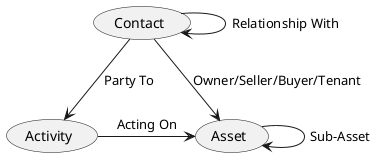 @startuml Real Estate

(Contact) --> (Activity) : Party To
(Contact) --> (Asset) : Owner/Seller/Buyer/Tenant
(Activity) -> (Asset) : Acting On

(Contact) -> (Contact) : Relationship With
(Asset) -> (Asset) : Sub-Asset

@enduml